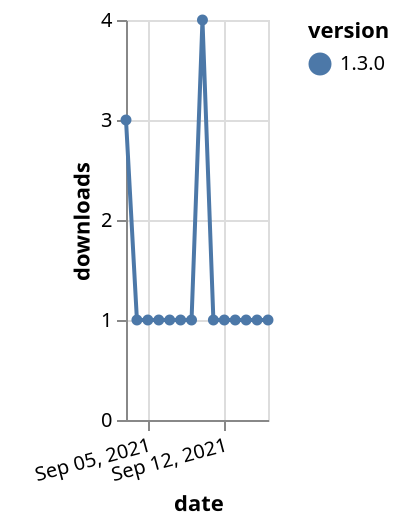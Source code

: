 {"$schema": "https://vega.github.io/schema/vega-lite/v5.json", "description": "A simple bar chart with embedded data.", "data": {"values": [{"date": "2021-09-03", "total": 616, "delta": 3, "version": "1.3.0"}, {"date": "2021-09-04", "total": 617, "delta": 1, "version": "1.3.0"}, {"date": "2021-09-05", "total": 618, "delta": 1, "version": "1.3.0"}, {"date": "2021-09-06", "total": 619, "delta": 1, "version": "1.3.0"}, {"date": "2021-09-07", "total": 620, "delta": 1, "version": "1.3.0"}, {"date": "2021-09-08", "total": 621, "delta": 1, "version": "1.3.0"}, {"date": "2021-09-09", "total": 622, "delta": 1, "version": "1.3.0"}, {"date": "2021-09-10", "total": 626, "delta": 4, "version": "1.3.0"}, {"date": "2021-09-11", "total": 627, "delta": 1, "version": "1.3.0"}, {"date": "2021-09-12", "total": 628, "delta": 1, "version": "1.3.0"}, {"date": "2021-09-13", "total": 629, "delta": 1, "version": "1.3.0"}, {"date": "2021-09-14", "total": 630, "delta": 1, "version": "1.3.0"}, {"date": "2021-09-15", "total": 631, "delta": 1, "version": "1.3.0"}, {"date": "2021-09-16", "total": 632, "delta": 1, "version": "1.3.0"}]}, "width": "container", "mark": {"type": "line", "point": {"filled": true}}, "encoding": {"x": {"field": "date", "type": "temporal", "timeUnit": "yearmonthdate", "title": "date", "axis": {"labelAngle": -15}}, "y": {"field": "delta", "type": "quantitative", "title": "downloads"}, "color": {"field": "version", "type": "nominal"}, "tooltip": {"field": "delta"}}}